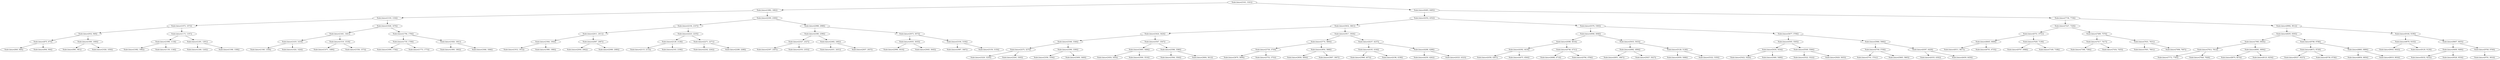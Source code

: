 digraph G{
146346292 [label="Node{data=[3161, 3161]}"]
146346292 -> 532297836
532297836 [label="Node{data=[1882, 1882]}"]
532297836 -> 2121491280
2121491280 [label="Node{data=[1318, 1334]}"]
2121491280 -> 917704874
917704874 [label="Node{data=[1073, 1073]}"]
917704874 -> 1992525817
1992525817 [label="Node{data=[932, 949]}"]
1992525817 -> 947173397
947173397 [label="Node{data=[875, 875]}"]
947173397 -> 1568159144
1568159144 [label="Node{data=[840, 840]}"]
947173397 -> 1935689965
1935689965 [label="Node{data=[904, 904]}"]
1992525817 -> 427226423
427226423 [label="Node{data=[1000, 1000]}"]
427226423 -> 73351708
73351708 [label="Node{data=[961, 961]}"]
427226423 -> 404152906
404152906 [label="Node{data=[1026, 1050]}"]
917704874 -> 1765865093
1765865093 [label="Node{data=[1175, 1197]}"]
1765865093 -> 1202813399
1202813399 [label="Node{data=[1098, 1118]}"]
1202813399 -> 956337311
956337311 [label="Node{data=[1082, 1082]}"]
1202813399 -> 371932487
371932487 [label="Node{data=[1130, 1146]}"]
1765865093 -> 2016482777
2016482777 [label="Node{data=[1291, 1291]}"]
2016482777 -> 872592585
872592585 [label="Node{data=[1240, 1245]}"]
2016482777 -> 157004450
157004450 [label="Node{data=[1308, 1308]}"]
2121491280 -> 1188390859
1188390859 [label="Node{data=[1626, 1676]}"]
1188390859 -> 909786389
909786389 [label="Node{data=[1441, 1441]}"]
909786389 -> 390034407
390034407 [label="Node{data=[1419, 1419]}"]
390034407 -> 1134894336
1134894336 [label="Node{data=[1340, 1359]}"]
390034407 -> 774095232
774095232 [label="Node{data=[1424, 1424]}"]
909786389 -> 1234600900
1234600900 [label="Node{data=[1519, 1519]}"]
1234600900 -> 635068762
635068762 [label="Node{data=[1471, 1489]}"]
1234600900 -> 1325147644
1325147644 [label="Node{data=[1536, 1573]}"]
1188390859 -> 2128859746
2128859746 [label="Node{data=[1794, 1794]}"]
2128859746 -> 60221145
60221145 [label="Node{data=[1735, 1749]}"]
60221145 -> 1966114624
1966114624 [label="Node{data=[1699, 1730]}"]
60221145 -> 1523359711
1523359711 [label="Node{data=[1773, 1773]}"]
2128859746 -> 979117606
979117606 [label="Node{data=[1826, 1841]}"]
979117606 -> 239648666
239648666 [label="Node{data=[1800, 1802]}"]
979117606 -> 2142450580
2142450580 [label="Node{data=[1846, 1846]}"]
532297836 -> 1103067610
1103067610 [label="Node{data=[2300, 2300]}"]
1103067610 -> 445192925
445192925 [label="Node{data=[2104, 2107]}"]
445192925 -> 1366741625
1366741625 [label="Node{data=[2011, 2011]}"]
1366741625 -> 926905424
926905424 [label="Node{data=[1944, 1944]}"]
926905424 -> 225753796
225753796 [label="Node{data=[1912, 1912]}"]
926905424 -> 1610155589
1610155589 [label="Node{data=[1980, 1980]}"]
1366741625 -> 947647193
947647193 [label="Node{data=[2067, 2067]}"]
947647193 -> 1957338226
1957338226 [label="Node{data=[2044, 2062]}"]
947647193 -> 1545644729
1545644729 [label="Node{data=[2080, 2080]}"]
445192925 -> 1266435158
1266435158 [label="Node{data=[2223, 2235]}"]
1266435158 -> 745966298
745966298 [label="Node{data=[2128, 2128]}"]
745966298 -> 203409962
203409962 [label="Node{data=[2115, 2115]}"]
745966298 -> 1429462130
1429462130 [label="Node{data=[2163, 2190]}"]
1266435158 -> 2084863094
2084863094 [label="Node{data=[2271, 2271]}"]
2084863094 -> 1694239102
1694239102 [label="Node{data=[2242, 2242]}"]
2084863094 -> 373342545
373342545 [label="Node{data=[2288, 2288]}"]
1103067610 -> 1566269351
1566269351 [label="Node{data=[2988, 2988]}"]
1566269351 -> 44249014
44249014 [label="Node{data=[2380, 2396]}"]
44249014 -> 101740901
101740901 [label="Node{data=[2327, 2327]}"]
101740901 -> 373973695
373973695 [label="Node{data=[2307, 2307]}"]
101740901 -> 300659126
300659126 [label="Node{data=[2353, 2353]}"]
44249014 -> 179233442
179233442 [label="Node{data=[2482, 2482]}"]
179233442 -> 254812619
254812619 [label="Node{data=[2431, 2431]}"]
179233442 -> 1252713736
1252713736 [label="Node{data=[2937, 2937]}"]
1566269351 -> 100703210
100703210 [label="Node{data=[3073, 3073]}"]
100703210 -> 2076627578
2076627578 [label="Node{data=[3035, 3035]}"]
2076627578 -> 1970707120
1970707120 [label="Node{data=[2996, 3010]}"]
2076627578 -> 1751753651
1751753651 [label="Node{data=[3045, 3045]}"]
100703210 -> 1790229151
1790229151 [label="Node{data=[3104, 3104]}"]
1790229151 -> 665641137
665641137 [label="Node{data=[3087, 3087]}"]
1790229151 -> 1716411886
1716411886 [label="Node{data=[3150, 3150]}"]
146346292 -> 1126112943
1126112943 [label="Node{data=[6483, 6485]}"]
1126112943 -> 212874257
212874257 [label="Node{data=[4352, 4352]}"]
212874257 -> 1280959582
1280959582 [label="Node{data=[3632, 3661]}"]
1280959582 -> 1491890454
1491890454 [label="Node{data=[3424, 3424]}"]
1491890454 -> 1673389762
1673389762 [label="Node{data=[3346, 3346]}"]
1673389762 -> 1855997464
1855997464 [label="Node{data=[3275, 3275]}"]
1855997464 -> 1842881670
1842881670 [label="Node{data=[3220, 3230]}"]
1855997464 -> 1443335402
1443335402 [label="Node{data=[3293, 3305]}"]
1673389762 -> 1510009630
1510009630 [label="Node{data=[3390, 3390]}"]
1510009630 -> 922547904
922547904 [label="Node{data=[3356, 3356]}"]
1510009630 -> 447486093
447486093 [label="Node{data=[3400, 3400]}"]
1491890454 -> 1881585646
1881585646 [label="Node{data=[3547, 3547]}"]
1881585646 -> 757332719
757332719 [label="Node{data=[3465, 3466]}"]
757332719 -> 2092450685
2092450685 [label="Node{data=[3454, 3454]}"]
757332719 -> 103433239
103433239 [label="Node{data=[3500, 3516]}"]
1881585646 -> 1140202235
1140202235 [label="Node{data=[3586, 3586]}"]
1140202235 -> 1898996968
1898996968 [label="Node{data=[3564, 3564]}"]
1140202235 -> 1336762904
1336762904 [label="Node{data=[3604, 3612]}"]
1280959582 -> 468950278
468950278 [label="Node{data=[3917, 3936]}"]
468950278 -> 1747025217
1747025217 [label="Node{data=[3774, 3800]}"]
1747025217 -> 449074057
449074057 [label="Node{data=[3730, 3730]}"]
449074057 -> 1046302571
1046302571 [label="Node{data=[3670, 3699]}"]
449074057 -> 969014795
969014795 [label="Node{data=[3752, 3752]}"]
1747025217 -> 1525241607
1525241607 [label="Node{data=[3854, 3868]}"]
1525241607 -> 1653153736
1653153736 [label="Node{data=[3836, 3850]}"]
1525241607 -> 914039525
914039525 [label="Node{data=[3907, 3907]}"]
468950278 -> 16556935
16556935 [label="Node{data=[4237, 4237]}"]
16556935 -> 280862192
280862192 [label="Node{data=[4105, 4164]}"]
280862192 -> 987805552
987805552 [label="Node{data=[3989, 4073]}"]
280862192 -> 1440995011
1440995011 [label="Node{data=[4196, 4199]}"]
16556935 -> 820422499
820422499 [label="Node{data=[4288, 4288]}"]
820422499 -> 1279852178
1279852178 [label="Node{data=[4250, 4262]}"]
820422499 -> 1932303196
1932303196 [label="Node{data=[4323, 4323]}"]
212874257 -> 942804532
942804532 [label="Node{data=[5376, 5383]}"]
942804532 -> 1030384622
1030384622 [label="Node{data=[4946, 4946]}"]
1030384622 -> 920497855
920497855 [label="Node{data=[4588, 4618]}"]
920497855 -> 557593923
557593923 [label="Node{data=[4392, 4418]}"]
557593923 -> 165137662
165137662 [label="Node{data=[4356, 4367]}"]
557593923 -> 1728897841
1728897841 [label="Node{data=[4475, 4564]}"]
920497855 -> 1023344953
1023344953 [label="Node{data=[4746, 4751]}"]
1023344953 -> 2083106248
2083106248 [label="Node{data=[4688, 4714]}"]
1023344953 -> 1261321871
1261321871 [label="Node{data=[4784, 4784]}"]
1030384622 -> 1270565296
1270565296 [label="Node{data=[5033, 5033]}"]
1270565296 -> 252276535
252276535 [label="Node{data=[4982, 4994]}"]
252276535 -> 1056953587
1056953587 [label="Node{data=[4951, 4967]}"]
252276535 -> 69160933
69160933 [label="Node{data=[5027, 5027]}"]
1270565296 -> 368603167
368603167 [label="Node{data=[5128, 5128]}"]
368603167 -> 1363989824
1363989824 [label="Node{data=[5059, 5088]}"]
368603167 -> 299162582
299162582 [label="Node{data=[5322, 5350]}"]
942804532 -> 1867177582
1867177582 [label="Node{data=[5677, 5706]}"]
1867177582 -> 971256592
971256592 [label="Node{data=[5505, 5505]}"]
971256592 -> 246745017
246745017 [label="Node{data=[5434, 5434]}"]
246745017 -> 956856274
956856274 [label="Node{data=[5422, 5426]}"]
246745017 -> 550707
550707 [label="Node{data=[5460, 5489]}"]
971256592 -> 409778321
409778321 [label="Node{data=[5549, 5566]}"]
409778321 -> 1052962026
1052962026 [label="Node{data=[5522, 5522]}"]
409778321 -> 1141811719
1141811719 [label="Node{data=[5620, 5655]}"]
1867177582 -> 133987402
133987402 [label="Node{data=[5966, 5966]}"]
133987402 -> 2057954324
2057954324 [label="Node{data=[5749, 5749]}"]
2057954324 -> 1403380247
1403380247 [label="Node{data=[5741, 5741]}"]
2057954324 -> 1649026294
1649026294 [label="Node{data=[5865, 5865]}"]
133987402 -> 112200409
112200409 [label="Node{data=[6397, 6429]}"]
112200409 -> 864864095
864864095 [label="Node{data=[6355, 6392]}"]
112200409 -> 1329938019
1329938019 [label="Node{data=[6459, 6459]}"]
1126112943 -> 2090589929
2090589929 [label="Node{data=[7736, 7736]}"]
2090589929 -> 2063332705
2063332705 [label="Node{data=[7227, 7326]}"]
2063332705 -> 798516062
798516062 [label="Node{data=[6751, 6751]}"]
798516062 -> 1237907176
1237907176 [label="Node{data=[6645, 6668]}"]
1237907176 -> 1795560878
1795560878 [label="Node{data=[6511, 6617]}"]
1237907176 -> 1316205906
1316205906 [label="Node{data=[6701, 6735]}"]
798516062 -> 572370257
572370257 [label="Node{data=[7029, 7139]}"]
572370257 -> 753692748
753692748 [label="Node{data=[6767, 6988]}"]
572370257 -> 1998371610
1998371610 [label="Node{data=[7169, 7188]}"]
2063332705 -> 605440398
605440398 [label="Node{data=[7489, 7570]}"]
605440398 -> 1798180728
1798180728 [label="Node{data=[7417, 7417]}"]
1798180728 -> 604990529
604990529 [label="Node{data=[7368, 7384]}"]
1798180728 -> 911857585
911857585 [label="Node{data=[7434, 7455]}"]
605440398 -> 538292941
538292941 [label="Node{data=[7631, 7631]}"]
538292941 -> 1004219512
1004219512 [label="Node{data=[7601, 7601]}"]
538292941 -> 1684615718
1684615718 [label="Node{data=[7696, 7697]}"]
2090589929 -> 477463877
477463877 [label="Node{data=[8982, 9012]}"]
477463877 -> 293326812
293326812 [label="Node{data=[8293, 8305]}"]
293326812 -> 1939970407
1939970407 [label="Node{data=[7983, 8044]}"]
1939970407 -> 1584688439
1584688439 [label="Node{data=[7812, 7812]}"]
1584688439 -> 1847301137
1847301137 [label="Node{data=[7772, 7785]}"]
1584688439 -> 567391009
567391009 [label="Node{data=[7928, 7928]}"]
1939970407 -> 1589931229
1589931229 [label="Node{data=[8081, 8094]}"]
1589931229 -> 589610983
589610983 [label="Node{data=[8074, 8074]}"]
1589931229 -> 288169102
288169102 [label="Node{data=[8123, 8254]}"]
293326812 -> 1028259121
1028259121 [label="Node{data=[8788, 8788]}"]
1028259121 -> 1075236033
1075236033 [label="Node{data=[8672, 8729]}"]
1075236033 -> 1187748003
1187748003 [label="Node{data=[8327, 8327]}"]
1075236033 -> 1073427864
1073427864 [label="Node{data=[8758, 8758]}"]
1028259121 -> 1302984483
1302984483 [label="Node{data=[8883, 8896]}"]
1302984483 -> 992955027
992955027 [label="Node{data=[8856, 8856]}"]
1302984483 -> 557568981
557568981 [label="Node{data=[8919, 8934]}"]
477463877 -> 1191863711
1191863711 [label="Node{data=[9184, 9199]}"]
1191863711 -> 1159234226
1159234226 [label="Node{data=[9078, 9103]}"]
1159234226 -> 77738832
77738832 [label="Node{data=[9043, 9043]}"]
1159234226 -> 2071522666
2071522666 [label="Node{data=[9129, 9129]}"]
1191863711 -> 1875532039
1875532039 [label="Node{data=[9607, 9655]}"]
1875532039 -> 1858493278
1858493278 [label="Node{data=[9409, 9490]}"]
1858493278 -> 2079051109
2079051109 [label="Node{data=[9232, 9232]}"]
1858493278 -> 1195670735
1195670735 [label="Node{data=[9528, 9554]}"]
1875532039 -> 2063275841
2063275841 [label="Node{data=[9769, 9769]}"]
2063275841 -> 641449963
641449963 [label="Node{data=[9791, 9916]}"]
}